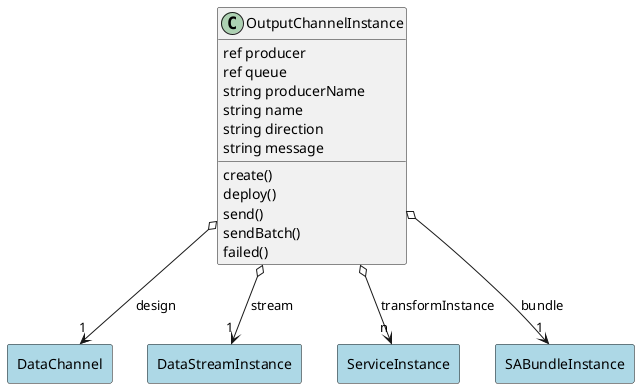 @startuml

class "OutputChannelInstance" as Model {
 ref producer
 ref queue
 string producerName
 string name
 string direction
 string message

 create()
 deploy()
 send()
 sendBatch()
 failed()
 
}

rectangle "DataChannel" as DataChannel #lightblue {
}

Model o--> "1" DataChannel : design


rectangle "DataStreamInstance" as DataStreamInstance #lightblue {
}

Model o--> "1" DataStreamInstance : stream


rectangle "ServiceInstance" as ServiceInstance #lightblue {
}

Model o--> "n" ServiceInstance : transformInstance


rectangle "SABundleInstance" as SABundleInstance #lightblue {
}

Model o--> "1" SABundleInstance : bundle





@enduml
